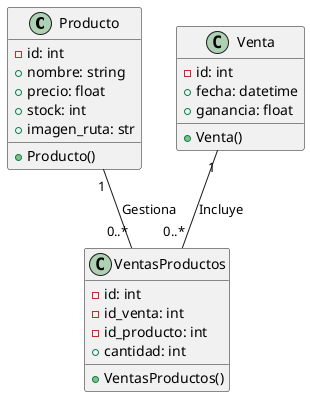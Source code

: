 @startuml Diagrama de clases


class Producto {
    -id: int
    +nombre: string
    +precio: float
    +stock: int
    +imagen_ruta: str
    +Producto()
}

class VentasProductos {
    -id: int
    -id_venta: int
    -id_producto: int
    +cantidad: int
    +VentasProductos()
}

class Venta {
    -id: int
    +fecha: datetime
    +ganancia: float
    +Venta()
}

Venta "1" -- "0..*" VentasProductos : "Incluye"
Producto "1" -- "0..*" VentasProductos : "Gestiona"

/'
' Classes for later on implementation...

class Deuda {
    -id: int
    -id_cliente: int
    +valor: float
    +Deuda()
}

class Cliente {
    -id: int
    +nombre: string
    +telefono: string
    +Cliente()
}

class Vendedor {
    -id: int
    +nombre: string
    +email: string
    +Vendedor()
}

class Reporte {
    -id: int
    +nombre: string
    +fecha: datetime
    +reporte: string
    +Reporte()
}

'/

@enduml
